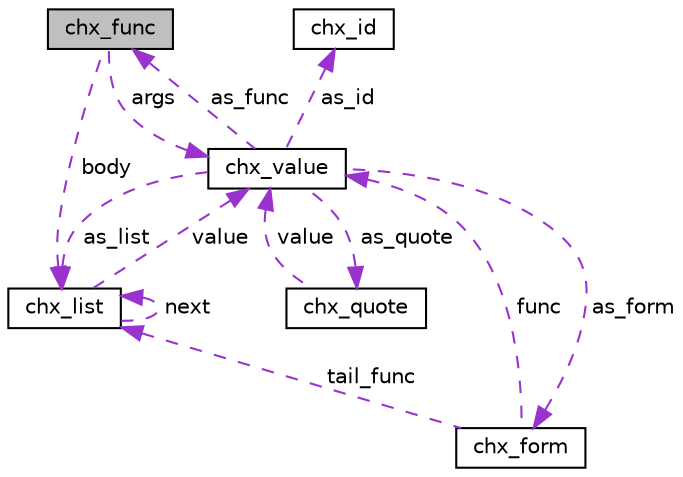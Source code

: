 digraph "chx_func"
{
 // LATEX_PDF_SIZE
  edge [fontname="Helvetica",fontsize="10",labelfontname="Helvetica",labelfontsize="10"];
  node [fontname="Helvetica",fontsize="10",shape=record];
  Node1 [label="chx_func",height=0.2,width=0.4,color="black", fillcolor="grey75", style="filled", fontcolor="black",tooltip="Function or macro type."];
  Node2 -> Node1 [dir="back",color="darkorchid3",fontsize="10",style="dashed",label=" body" ,fontname="Helvetica"];
  Node2 [label="chx_list",height=0.2,width=0.4,color="black", fillcolor="white", style="filled",URL="$structchx__list.html",tooltip="List type."];
  Node2 -> Node2 [dir="back",color="darkorchid3",fontsize="10",style="dashed",label=" next" ,fontname="Helvetica"];
  Node3 -> Node2 [dir="back",color="darkorchid3",fontsize="10",style="dashed",label=" value" ,fontname="Helvetica"];
  Node3 [label="chx_value",height=0.2,width=0.4,color="black", fillcolor="white", style="filled",URL="$structchx__value.html",tooltip="Represents a value in the cheax environment."];
  Node4 -> Node3 [dir="back",color="darkorchid3",fontsize="10",style="dashed",label=" as_quote" ,fontname="Helvetica"];
  Node4 [label="chx_quote",height=0.2,width=0.4,color="black", fillcolor="white", style="filled",URL="$structchx__quote.html",tooltip="Quoted value type."];
  Node3 -> Node4 [dir="back",color="darkorchid3",fontsize="10",style="dashed",label=" value" ,fontname="Helvetica"];
  Node5 -> Node3 [dir="back",color="darkorchid3",fontsize="10",style="dashed",label=" as_form" ,fontname="Helvetica"];
  Node5 [label="chx_form",height=0.2,width=0.4,color="black", fillcolor="white", style="filled",URL="$structchx__form.html",tooltip="Cheax external/user function expression."];
  Node2 -> Node5 [dir="back",color="darkorchid3",fontsize="10",style="dashed",label=" tail_func" ,fontname="Helvetica"];
  Node3 -> Node5 [dir="back",color="darkorchid3",fontsize="10",style="dashed",label=" func" ,fontname="Helvetica"];
  Node6 -> Node3 [dir="back",color="darkorchid3",fontsize="10",style="dashed",label=" as_id" ,fontname="Helvetica"];
  Node6 [label="chx_id",height=0.2,width=0.4,color="black", fillcolor="white", style="filled",URL="$structchx__id.html",tooltip="Identifier type."];
  Node2 -> Node3 [dir="back",color="darkorchid3",fontsize="10",style="dashed",label=" as_list" ,fontname="Helvetica"];
  Node1 -> Node3 [dir="back",color="darkorchid3",fontsize="10",style="dashed",label=" as_func" ,fontname="Helvetica"];
  Node3 -> Node1 [dir="back",color="darkorchid3",fontsize="10",style="dashed",label=" args" ,fontname="Helvetica"];
}
